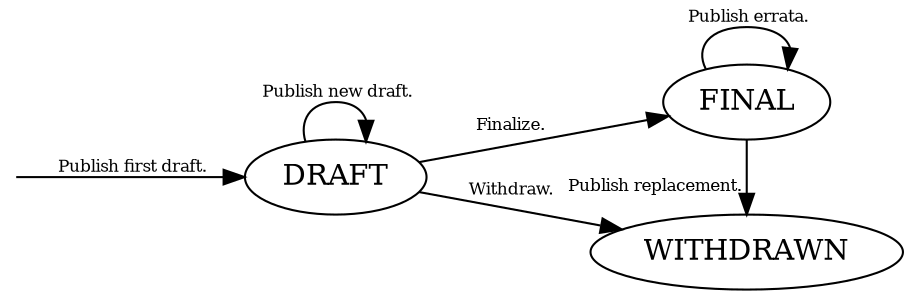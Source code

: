 digraph srfi_states {
	rankdir=LR;
	{ rank=max; FINAL; WITHDRAWN }
	invisible_start [shape=point, style=invis];
	invisible_start -> DRAFT [label=" Publish first draft.", fontsize="8"];
	DRAFT -> DRAFT [label=" Publish new draft.", fontsize="8"];
	DRAFT -> FINAL [label=" Finalize.", fontsize="8"];
	DRAFT -> WITHDRAWN [label=" Withdraw.", fontsize="8"];
	FINAL -> FINAL [label=" Publish errata.", fontsize="8"];
	FINAL -> WITHDRAWN [xlabel=" Publish replacement. ", fontsize="8"];
}